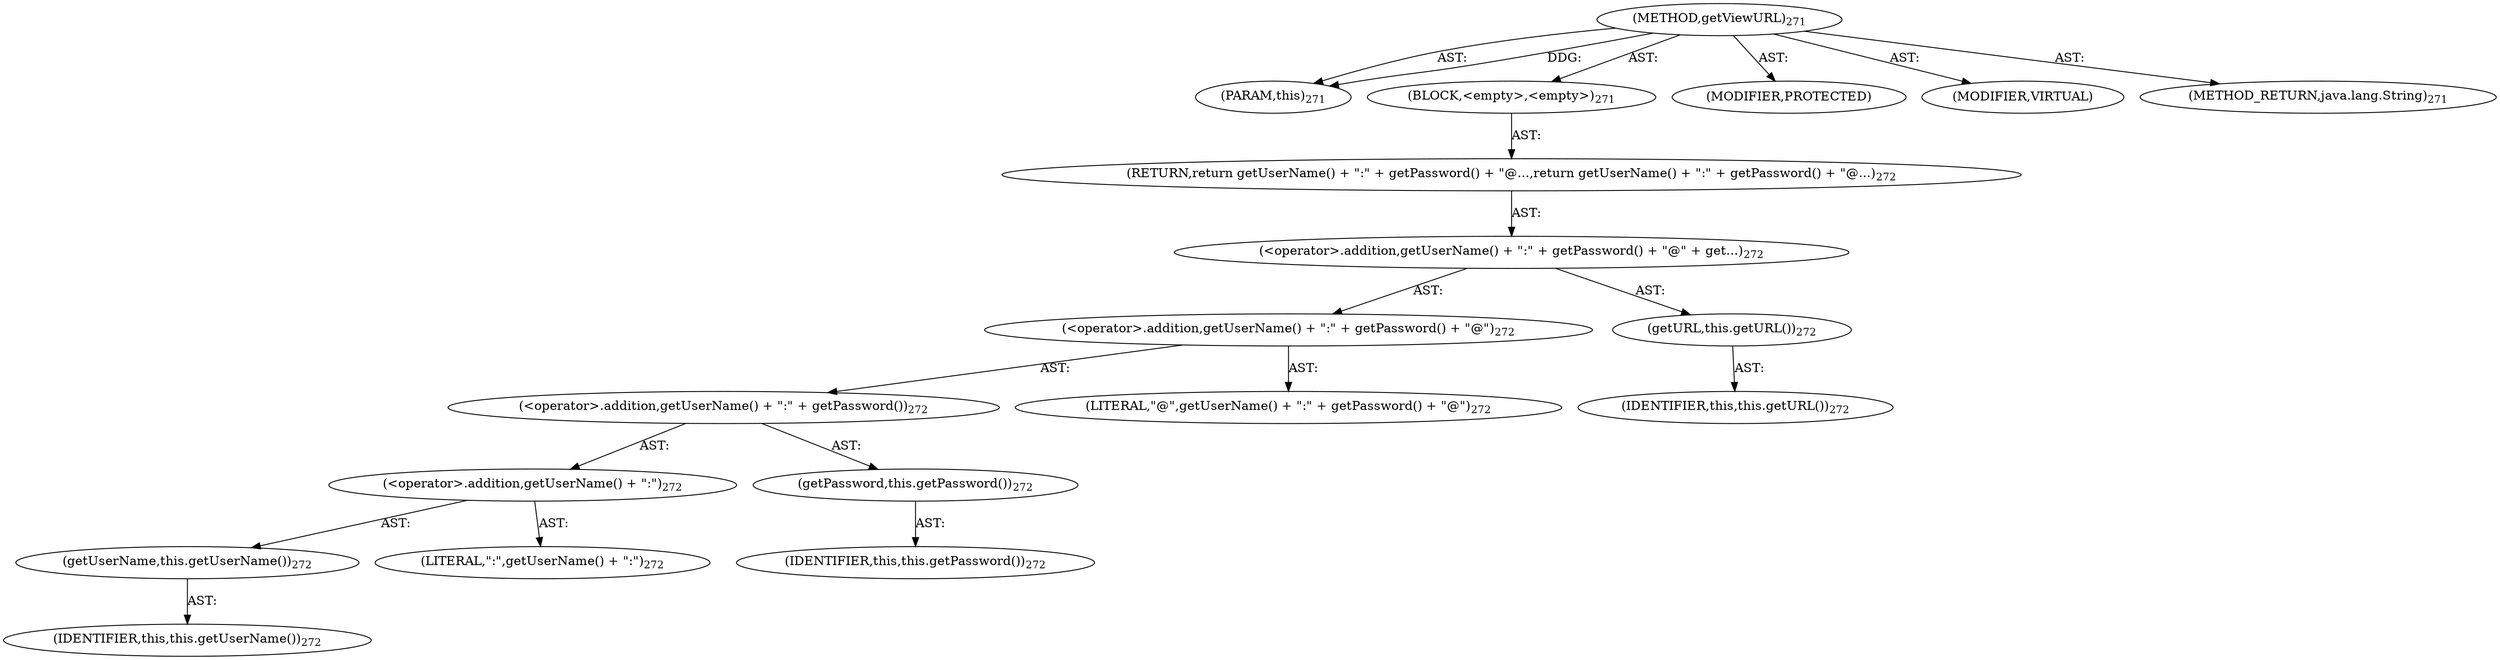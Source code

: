 digraph "getViewURL" {  
"111669149707" [label = <(METHOD,getViewURL)<SUB>271</SUB>> ]
"115964117003" [label = <(PARAM,this)<SUB>271</SUB>> ]
"25769803791" [label = <(BLOCK,&lt;empty&gt;,&lt;empty&gt;)<SUB>271</SUB>> ]
"146028888069" [label = <(RETURN,return getUserName() + &quot;:&quot; + getPassword() + &quot;@...,return getUserName() + &quot;:&quot; + getPassword() + &quot;@...)<SUB>272</SUB>> ]
"30064771125" [label = <(&lt;operator&gt;.addition,getUserName() + &quot;:&quot; + getPassword() + &quot;@&quot; + get...)<SUB>272</SUB>> ]
"30064771126" [label = <(&lt;operator&gt;.addition,getUserName() + &quot;:&quot; + getPassword() + &quot;@&quot;)<SUB>272</SUB>> ]
"30064771127" [label = <(&lt;operator&gt;.addition,getUserName() + &quot;:&quot; + getPassword())<SUB>272</SUB>> ]
"30064771128" [label = <(&lt;operator&gt;.addition,getUserName() + &quot;:&quot;)<SUB>272</SUB>> ]
"30064771129" [label = <(getUserName,this.getUserName())<SUB>272</SUB>> ]
"68719476754" [label = <(IDENTIFIER,this,this.getUserName())<SUB>272</SUB>> ]
"90194313227" [label = <(LITERAL,&quot;:&quot;,getUserName() + &quot;:&quot;)<SUB>272</SUB>> ]
"30064771130" [label = <(getPassword,this.getPassword())<SUB>272</SUB>> ]
"68719476755" [label = <(IDENTIFIER,this,this.getPassword())<SUB>272</SUB>> ]
"90194313228" [label = <(LITERAL,&quot;@&quot;,getUserName() + &quot;:&quot; + getPassword() + &quot;@&quot;)<SUB>272</SUB>> ]
"30064771131" [label = <(getURL,this.getURL())<SUB>272</SUB>> ]
"68719476756" [label = <(IDENTIFIER,this,this.getURL())<SUB>272</SUB>> ]
"133143986205" [label = <(MODIFIER,PROTECTED)> ]
"133143986206" [label = <(MODIFIER,VIRTUAL)> ]
"128849018891" [label = <(METHOD_RETURN,java.lang.String)<SUB>271</SUB>> ]
  "111669149707" -> "115964117003"  [ label = "AST: "] 
  "111669149707" -> "25769803791"  [ label = "AST: "] 
  "111669149707" -> "133143986205"  [ label = "AST: "] 
  "111669149707" -> "133143986206"  [ label = "AST: "] 
  "111669149707" -> "128849018891"  [ label = "AST: "] 
  "25769803791" -> "146028888069"  [ label = "AST: "] 
  "146028888069" -> "30064771125"  [ label = "AST: "] 
  "30064771125" -> "30064771126"  [ label = "AST: "] 
  "30064771125" -> "30064771131"  [ label = "AST: "] 
  "30064771126" -> "30064771127"  [ label = "AST: "] 
  "30064771126" -> "90194313228"  [ label = "AST: "] 
  "30064771127" -> "30064771128"  [ label = "AST: "] 
  "30064771127" -> "30064771130"  [ label = "AST: "] 
  "30064771128" -> "30064771129"  [ label = "AST: "] 
  "30064771128" -> "90194313227"  [ label = "AST: "] 
  "30064771129" -> "68719476754"  [ label = "AST: "] 
  "30064771130" -> "68719476755"  [ label = "AST: "] 
  "30064771131" -> "68719476756"  [ label = "AST: "] 
  "111669149707" -> "115964117003"  [ label = "DDG: "] 
}
